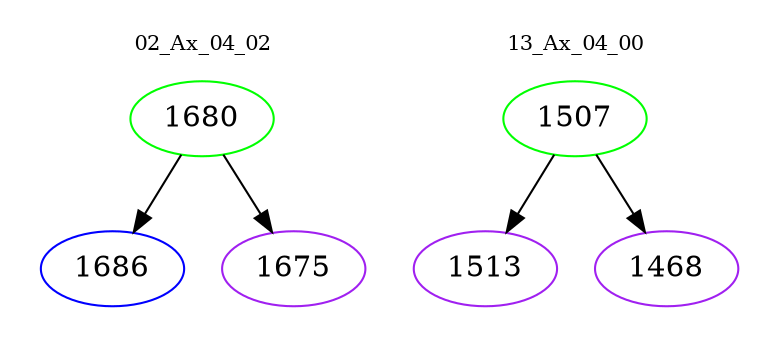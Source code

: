digraph{
subgraph cluster_0 {
color = white
label = "02_Ax_04_02";
fontsize=10;
T0_1680 [label="1680", color="green"]
T0_1680 -> T0_1686 [color="black"]
T0_1686 [label="1686", color="blue"]
T0_1680 -> T0_1675 [color="black"]
T0_1675 [label="1675", color="purple"]
}
subgraph cluster_1 {
color = white
label = "13_Ax_04_00";
fontsize=10;
T1_1507 [label="1507", color="green"]
T1_1507 -> T1_1513 [color="black"]
T1_1513 [label="1513", color="purple"]
T1_1507 -> T1_1468 [color="black"]
T1_1468 [label="1468", color="purple"]
}
}
